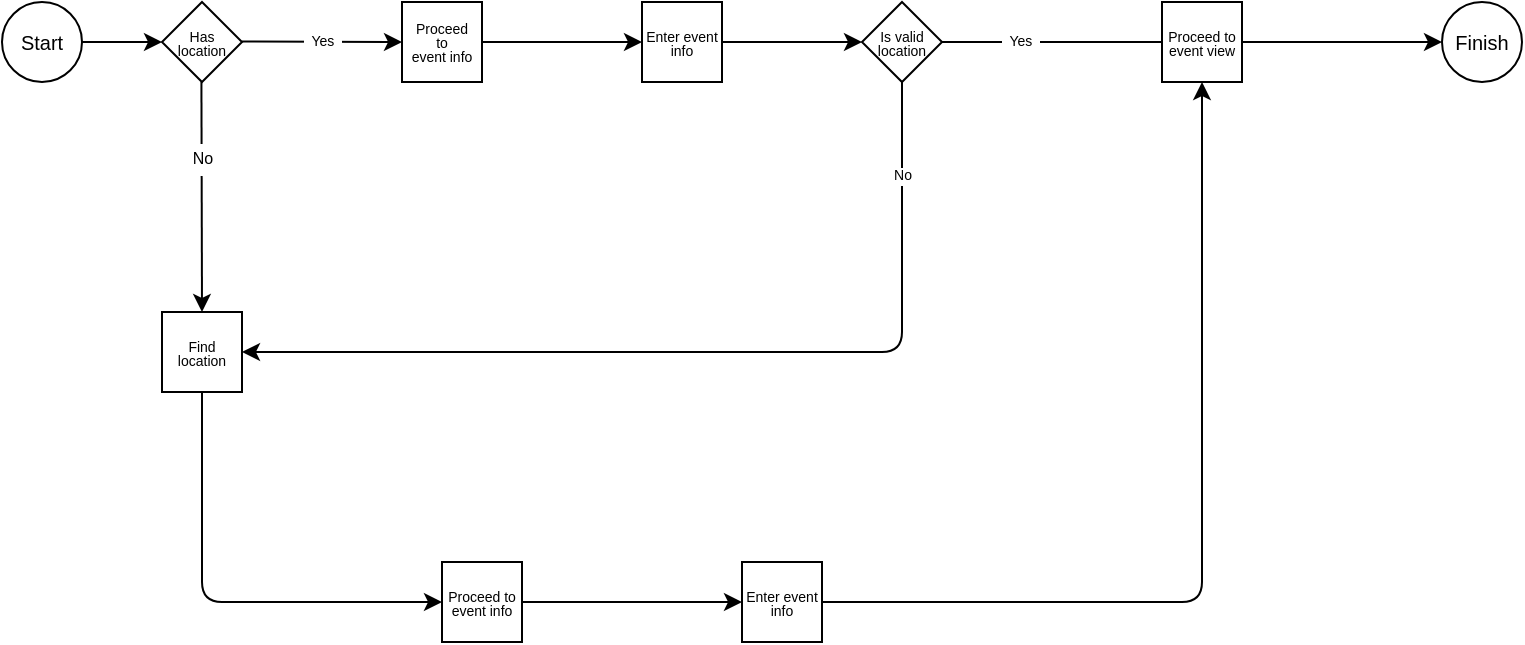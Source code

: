 <mxfile>
    <diagram id="vtW4aQ1F6CdPE-jkXcMg" name="Page-1">
        <mxGraphModel dx="809" dy="528" grid="1" gridSize="10" guides="1" tooltips="1" connect="1" arrows="1" fold="1" page="1" pageScale="1" pageWidth="1100" pageHeight="850" math="0" shadow="0">
            <root>
                <mxCell id="0"/>
                <mxCell id="1" parent="0"/>
                <mxCell id="2" style="edgeStyle=none;html=1;entryX=0;entryY=0.5;entryDx=0;entryDy=0;" edge="1" parent="1" source="3" target="5">
                    <mxGeometry relative="1" as="geometry"/>
                </mxCell>
                <mxCell id="3" value="&lt;p style=&quot;line-height: 90%;&quot;&gt;&lt;font style=&quot;font-size: 10px;&quot;&gt;Start&lt;/font&gt;&lt;/p&gt;" style="ellipse;whiteSpace=wrap;html=1;aspect=fixed;" vertex="1" parent="1">
                    <mxGeometry x="190" y="185" width="40" height="40" as="geometry"/>
                </mxCell>
                <mxCell id="5" value="&lt;p style=&quot;line-height: 100%; font-size: 7px;&quot;&gt;&lt;font style=&quot;font-size: 7px;&quot;&gt;Has&lt;br&gt;location&lt;/font&gt;&lt;/p&gt;" style="rhombus;whiteSpace=wrap;html=1;" vertex="1" parent="1">
                    <mxGeometry x="270" y="185" width="40" height="40" as="geometry"/>
                </mxCell>
                <mxCell id="6" value="" style="edgeStyle=none;html=1;fontSize=8;startArrow=none;" edge="1" parent="1" source="44" target="8">
                    <mxGeometry relative="1" as="geometry"/>
                </mxCell>
                <mxCell id="7" value="&lt;p style=&quot;line-height: 100%;&quot;&gt;Proceed&lt;br&gt;to&lt;br&gt;event info&lt;/p&gt;" style="whiteSpace=wrap;html=1;aspect=fixed;fontSize=7;" vertex="1" parent="1">
                    <mxGeometry x="390" y="185" width="40" height="40" as="geometry"/>
                </mxCell>
                <mxCell id="8" value="&lt;font style=&quot;font-size: 10px;&quot;&gt;Finish&lt;/font&gt;" style="ellipse;whiteSpace=wrap;html=1;aspect=fixed;fontSize=7;" vertex="1" parent="1">
                    <mxGeometry x="910" y="185" width="40" height="40" as="geometry"/>
                </mxCell>
                <mxCell id="9" value="" style="endArrow=classic;html=1;fontSize=8;" edge="1" parent="1">
                    <mxGeometry relative="1" as="geometry">
                        <mxPoint x="310" y="204.71" as="sourcePoint"/>
                        <mxPoint x="390" y="205" as="targetPoint"/>
                    </mxGeometry>
                </mxCell>
                <mxCell id="10" value="&amp;nbsp; Yes&amp;nbsp;&amp;nbsp;" style="edgeLabel;resizable=0;html=1;align=center;verticalAlign=middle;fontSize=7;" connectable="0" vertex="1" parent="9">
                    <mxGeometry relative="1" as="geometry"/>
                </mxCell>
                <mxCell id="11" value="" style="edgeStyle=none;html=1;fontSize=8;exitX=0.5;exitY=1;exitDx=0;exitDy=0;entryX=0;entryY=0.5;entryDx=0;entryDy=0;" edge="1" parent="1" source="12" target="20">
                    <mxGeometry relative="1" as="geometry">
                        <Array as="points">
                            <mxPoint x="290" y="485"/>
                        </Array>
                        <mxPoint x="390" y="485" as="targetPoint"/>
                    </mxGeometry>
                </mxCell>
                <mxCell id="12" value="&lt;p style=&quot;line-height: 100%; font-size: 7px;&quot;&gt;Find location&lt;/p&gt;" style="whiteSpace=wrap;html=1;aspect=fixed;fontSize=8;" vertex="1" parent="1">
                    <mxGeometry x="270" y="340" width="40" height="40" as="geometry"/>
                </mxCell>
                <mxCell id="13" value="" style="endArrow=classic;html=1;fontSize=8;entryX=0.5;entryY=0;entryDx=0;entryDy=0;" edge="1" parent="1" target="12">
                    <mxGeometry relative="1" as="geometry">
                        <mxPoint x="289.71" y="225" as="sourcePoint"/>
                        <mxPoint x="289.71" y="285" as="targetPoint"/>
                        <Array as="points"/>
                    </mxGeometry>
                </mxCell>
                <mxCell id="14" value="&lt;p style=&quot;line-height: 0%;&quot;&gt;&amp;nbsp;No&amp;nbsp;&lt;/p&gt;" style="edgeLabel;resizable=0;html=1;align=center;verticalAlign=middle;fontSize=8;spacingLeft=7;spacingRight=7;" connectable="0" vertex="1" parent="13">
                    <mxGeometry relative="1" as="geometry">
                        <mxPoint y="-20" as="offset"/>
                    </mxGeometry>
                </mxCell>
                <mxCell id="48" style="edgeStyle=none;html=1;exitX=1;exitY=0.5;exitDx=0;exitDy=0;entryX=0;entryY=0.5;entryDx=0;entryDy=0;" edge="1" parent="1" source="20" target="47">
                    <mxGeometry relative="1" as="geometry"/>
                </mxCell>
                <mxCell id="20" value="&lt;p style=&quot;line-height: 100%;&quot;&gt;Proceed to event info&lt;/p&gt;" style="whiteSpace=wrap;html=1;aspect=fixed;fontSize=7;" vertex="1" parent="1">
                    <mxGeometry x="410" y="465" width="40" height="40" as="geometry"/>
                </mxCell>
                <mxCell id="36" value="" style="edgeStyle=none;html=1;fontSize=8;endArrow=classic;endFill=1;" edge="1" parent="1" source="7" target="37">
                    <mxGeometry relative="1" as="geometry">
                        <mxPoint x="430" y="205" as="sourcePoint"/>
                        <mxPoint x="700" y="205" as="targetPoint"/>
                    </mxGeometry>
                </mxCell>
                <mxCell id="37" value="&lt;p style=&quot;line-height: 100%;&quot;&gt;Enter event info&lt;/p&gt;" style="whiteSpace=wrap;html=1;aspect=fixed;fontSize=7;" vertex="1" parent="1">
                    <mxGeometry x="510" y="185" width="40" height="40" as="geometry"/>
                </mxCell>
                <mxCell id="38" value="" style="edgeStyle=none;html=1;fontSize=8;startArrow=none;endArrow=classic;endFill=1;" edge="1" parent="1" source="37" target="41">
                    <mxGeometry relative="1" as="geometry">
                        <mxPoint x="570" y="205" as="sourcePoint"/>
                        <mxPoint x="700" y="205" as="targetPoint"/>
                    </mxGeometry>
                </mxCell>
                <mxCell id="39" style="edgeStyle=none;html=1;exitX=0.5;exitY=1;exitDx=0;exitDy=0;fontSize=7;endArrow=classic;endFill=1;entryX=1;entryY=0.5;entryDx=0;entryDy=0;" edge="1" parent="1" source="41" target="12">
                    <mxGeometry relative="1" as="geometry">
                        <mxPoint x="640" y="110" as="targetPoint"/>
                        <Array as="points">
                            <mxPoint x="640" y="360"/>
                        </Array>
                    </mxGeometry>
                </mxCell>
                <mxCell id="40" value="No" style="edgeLabel;html=1;align=center;verticalAlign=middle;resizable=0;points=[];fontSize=7;spacing=1;spacingTop=4;" vertex="1" connectable="0" parent="39">
                    <mxGeometry relative="1" as="geometry">
                        <mxPoint x="97" y="-90" as="offset"/>
                    </mxGeometry>
                </mxCell>
                <mxCell id="41" value="&lt;p style=&quot;line-height: 100%; font-size: 7px;&quot;&gt;Is valid location&lt;/p&gt;" style="rhombus;whiteSpace=wrap;html=1;" vertex="1" parent="1">
                    <mxGeometry x="620" y="185" width="40" height="40" as="geometry"/>
                </mxCell>
                <mxCell id="42" value="" style="edgeStyle=none;html=1;fontSize=8;startArrow=none;endArrow=none;" edge="1" parent="1" source="41" target="44">
                    <mxGeometry relative="1" as="geometry">
                        <mxPoint x="660" y="205" as="sourcePoint"/>
                        <mxPoint x="910" y="205" as="targetPoint"/>
                    </mxGeometry>
                </mxCell>
                <mxCell id="43" value="&lt;font style=&quot;font-size: 7px;&quot;&gt;&amp;nbsp; Yes&amp;nbsp;&amp;nbsp;&lt;/font&gt;" style="edgeLabel;html=1;align=center;verticalAlign=middle;resizable=0;points=[];" vertex="1" connectable="0" parent="42">
                    <mxGeometry x="-0.421" y="1" relative="1" as="geometry">
                        <mxPoint x="7" y="-1" as="offset"/>
                    </mxGeometry>
                </mxCell>
                <mxCell id="44" value="&lt;p style=&quot;line-height: 100%;&quot;&gt;Proceed to event view&lt;/p&gt;" style="whiteSpace=wrap;html=1;aspect=fixed;fontSize=7;" vertex="1" parent="1">
                    <mxGeometry x="770" y="185" width="40" height="40" as="geometry"/>
                </mxCell>
                <mxCell id="49" style="edgeStyle=none;html=1;exitX=1;exitY=0.5;exitDx=0;exitDy=0;entryX=0.5;entryY=1;entryDx=0;entryDy=0;" edge="1" parent="1" source="47" target="44">
                    <mxGeometry relative="1" as="geometry">
                        <Array as="points">
                            <mxPoint x="790" y="485"/>
                        </Array>
                    </mxGeometry>
                </mxCell>
                <mxCell id="47" value="&lt;p style=&quot;line-height: 100%;&quot;&gt;Enter event info&lt;/p&gt;" style="whiteSpace=wrap;html=1;aspect=fixed;fontSize=7;" vertex="1" parent="1">
                    <mxGeometry x="560" y="465" width="40" height="40" as="geometry"/>
                </mxCell>
            </root>
        </mxGraphModel>
    </diagram>
</mxfile>